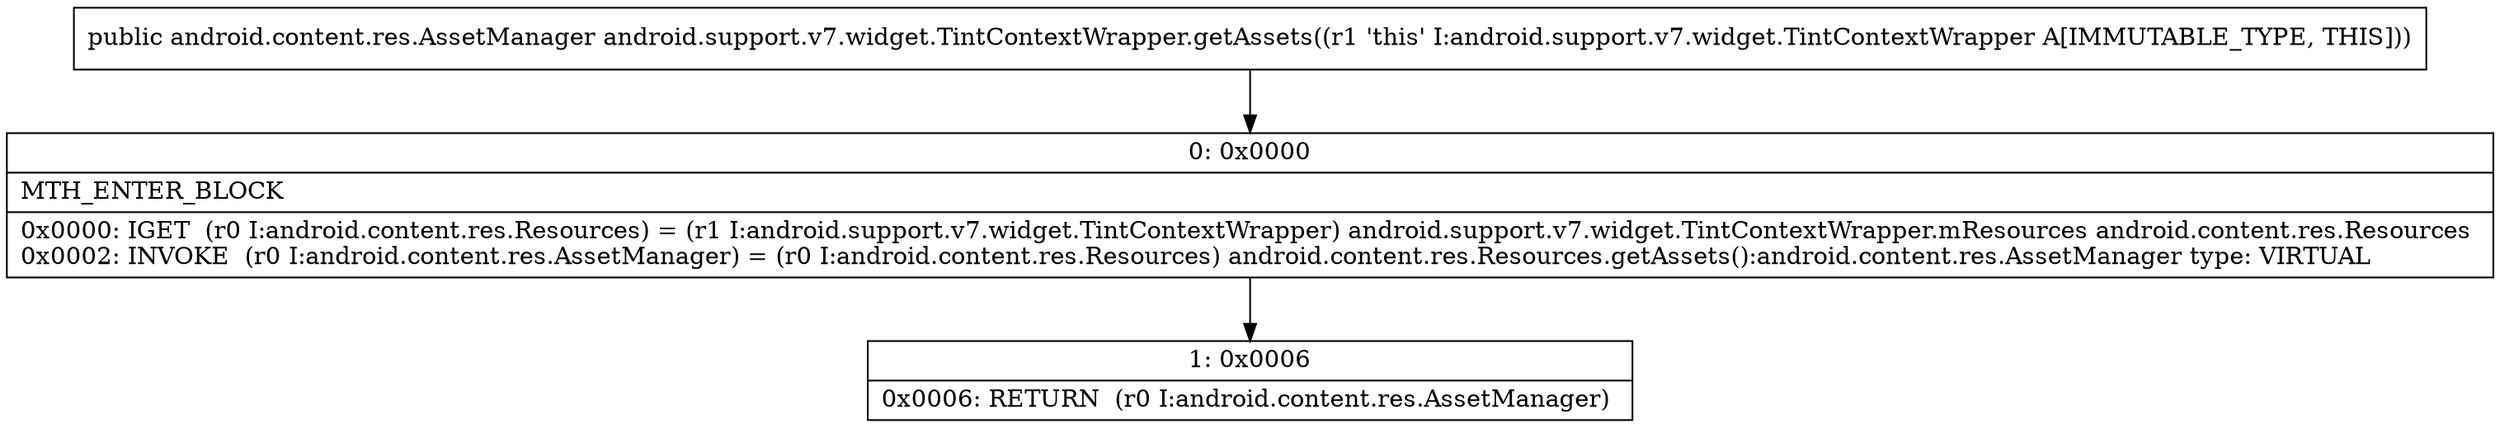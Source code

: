 digraph "CFG forandroid.support.v7.widget.TintContextWrapper.getAssets()Landroid\/content\/res\/AssetManager;" {
Node_0 [shape=record,label="{0\:\ 0x0000|MTH_ENTER_BLOCK\l|0x0000: IGET  (r0 I:android.content.res.Resources) = (r1 I:android.support.v7.widget.TintContextWrapper) android.support.v7.widget.TintContextWrapper.mResources android.content.res.Resources \l0x0002: INVOKE  (r0 I:android.content.res.AssetManager) = (r0 I:android.content.res.Resources) android.content.res.Resources.getAssets():android.content.res.AssetManager type: VIRTUAL \l}"];
Node_1 [shape=record,label="{1\:\ 0x0006|0x0006: RETURN  (r0 I:android.content.res.AssetManager) \l}"];
MethodNode[shape=record,label="{public android.content.res.AssetManager android.support.v7.widget.TintContextWrapper.getAssets((r1 'this' I:android.support.v7.widget.TintContextWrapper A[IMMUTABLE_TYPE, THIS])) }"];
MethodNode -> Node_0;
Node_0 -> Node_1;
}

